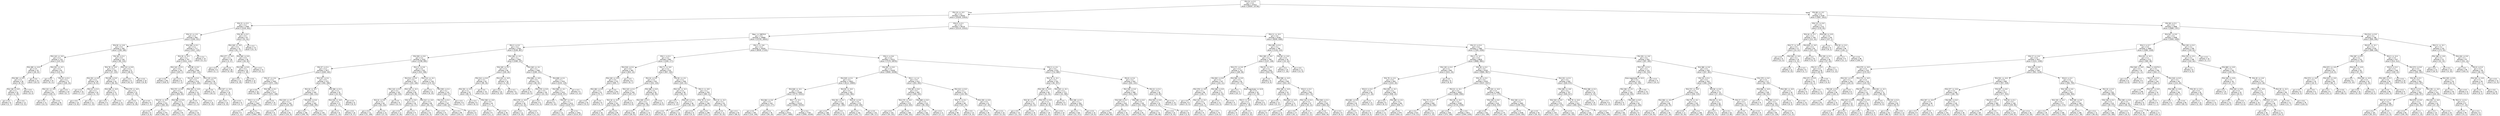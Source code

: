 digraph Tree {
node [shape=box, style="rounded", color="black", fontname="helvetica"] ;
edge [fontname="helvetica"] ;
0 [label="PCA 24 <= 0.2\ngini = 0.5\nsamples = 32312\nvalue = [26397, 24736]"] ;
1 [label="PCA 19 <= -0.3\ngini = 0.5\nsamples = 29203\nvalue = [23430, 22924]"] ;
0 -> 1 [labeldistance=2.5, labelangle=45, headlabel="True"] ;
2 [label="PCA 21 <= 0.3\ngini = 0.4\nsamples = 1069\nvalue = [1316, 402]"] ;
1 -> 2 ;
3 [label="PCA 12 <= -0.2\ngini = 0.3\nsamples = 982\nvalue = [1265, 321]"] ;
2 -> 3 ;
4 [label="PCA 92 <= -0.0\ngini = 0.5\nsamples = 265\nvalue = [238, 186]"] ;
3 -> 4 ;
5 [label="PCA 143 <= -0.0\ngini = 0.4\nsamples = 125\nvalue = [143, 53]"] ;
4 -> 5 ;
6 [label="PCA 490 <= -0.0\ngini = 0.5\nsamples = 43\nvalue = [28, 32]"] ;
5 -> 6 ;
7 [label="PCA 582 <= 0.0\ngini = 0.3\nsamples = 28\nvalue = [8, 32]"] ;
6 -> 7 ;
8 [label="PCA 136 <= 0.0\ngini = 0.1\nsamples = 20\nvalue = [2, 28]"] ;
7 -> 8 ;
9 [label="gini = 0.3\nsamples = 8\nvalue = [2, 7]"] ;
8 -> 9 ;
10 [label="gini = 0.0\nsamples = 12\nvalue = [0, 21]"] ;
8 -> 10 ;
11 [label="gini = 0.5\nsamples = 8\nvalue = [6, 4]"] ;
7 -> 11 ;
12 [label="gini = 0.0\nsamples = 15\nvalue = [20, 0]"] ;
6 -> 12 ;
13 [label="PCA 201 <= -0.1\ngini = 0.3\nsamples = 82\nvalue = [115, 21]"] ;
5 -> 13 ;
14 [label="gini = 0.5\nsamples = 10\nvalue = [6, 11]"] ;
13 -> 14 ;
15 [label="PCA 33 <= 0.1\ngini = 0.2\nsamples = 72\nvalue = [109, 10]"] ;
13 -> 15 ;
16 [label="PCA 141 <= -0.0\ngini = 0.1\nsamples = 62\nvalue = [100, 3]"] ;
15 -> 16 ;
17 [label="gini = 0.3\nsamples = 12\nvalue = [14, 3]"] ;
16 -> 17 ;
18 [label="gini = 0.0\nsamples = 50\nvalue = [86, 0]"] ;
16 -> 18 ;
19 [label="gini = 0.5\nsamples = 10\nvalue = [9, 7]"] ;
15 -> 19 ;
20 [label="PCA 36 <= 0.1\ngini = 0.5\nsamples = 140\nvalue = [95, 133]"] ;
4 -> 20 ;
21 [label="PCA 76 <= -0.0\ngini = 0.4\nsamples = 103\nvalue = [47, 125]"] ;
20 -> 21 ;
22 [label="PCA 201 <= 0.0\ngini = 0.2\nsamples = 59\nvalue = [9, 91]"] ;
21 -> 22 ;
23 [label="gini = 0.4\nsamples = 15\nvalue = [7, 17]"] ;
22 -> 23 ;
24 [label="PCA 42 <= 0.1\ngini = 0.1\nsamples = 44\nvalue = [2, 74]"] ;
22 -> 24 ;
25 [label="gini = 0.0\nsamples = 32\nvalue = [0, 61]"] ;
24 -> 25 ;
26 [label="gini = 0.2\nsamples = 12\nvalue = [2, 13]"] ;
24 -> 26 ;
27 [label="PCA 88 <= 0.0\ngini = 0.5\nsamples = 44\nvalue = [38, 34]"] ;
21 -> 27 ;
28 [label="PCA 268 <= -0.0\ngini = 0.2\nsamples = 21\nvalue = [31, 4]"] ;
27 -> 28 ;
29 [label="gini = 0.5\nsamples = 8\nvalue = [5, 4]"] ;
28 -> 29 ;
30 [label="gini = 0.0\nsamples = 13\nvalue = [26, 0]"] ;
28 -> 30 ;
31 [label="PCA 279 <= -0.0\ngini = 0.3\nsamples = 23\nvalue = [7, 30]"] ;
27 -> 31 ;
32 [label="gini = 0.0\nsamples = 15\nvalue = [0, 26]"] ;
31 -> 32 ;
33 [label="gini = 0.5\nsamples = 8\nvalue = [7, 4]"] ;
31 -> 33 ;
34 [label="PCA 114 <= 0.0\ngini = 0.2\nsamples = 37\nvalue = [48, 8]"] ;
20 -> 34 ;
35 [label="gini = 0.0\nsamples = 27\nvalue = [42, 0]"] ;
34 -> 35 ;
36 [label="gini = 0.5\nsamples = 10\nvalue = [6, 8]"] ;
34 -> 36 ;
37 [label="PCA 349 <= 0.1\ngini = 0.2\nsamples = 717\nvalue = [1027, 135]"] ;
3 -> 37 ;
38 [label="PCA 35 <= -0.1\ngini = 0.2\nsamples = 707\nvalue = [1022, 124]"] ;
37 -> 38 ;
39 [label="PCA 143 <= 0.1\ngini = 0.0\nsamples = 201\nvalue = [325, 2]"] ;
38 -> 39 ;
40 [label="gini = 0.0\nsamples = 193\nvalue = [318, 0]"] ;
39 -> 40 ;
41 [label="gini = 0.3\nsamples = 8\nvalue = [7, 2]"] ;
39 -> 41 ;
42 [label="PCA 98 <= 0.2\ngini = 0.3\nsamples = 506\nvalue = [697, 122]"] ;
38 -> 42 ;
43 [label="PCA 50 <= 0.2\ngini = 0.2\nsamples = 478\nvalue = [675, 100]"] ;
42 -> 43 ;
44 [label="PCA 372 <= 0.0\ngini = 0.2\nsamples = 454\nvalue = [653, 84]"] ;
43 -> 44 ;
45 [label="PCA 53 <= -0.2\ngini = 0.1\nsamples = 379\nvalue = [565, 50]"] ;
44 -> 45 ;
46 [label="gini = 0.4\nsamples = 9\nvalue = [3, 8]"] ;
45 -> 46 ;
47 [label="gini = 0.1\nsamples = 370\nvalue = [562, 42]"] ;
45 -> 47 ;
48 [label="PCA 388 <= 0.0\ngini = 0.4\nsamples = 75\nvalue = [88, 34]"] ;
44 -> 48 ;
49 [label="gini = 0.2\nsamples = 50\nvalue = [72, 11]"] ;
48 -> 49 ;
50 [label="gini = 0.5\nsamples = 25\nvalue = [16, 23]"] ;
48 -> 50 ;
51 [label="PCA 403 <= -0.0\ngini = 0.5\nsamples = 24\nvalue = [22, 16]"] ;
43 -> 51 ;
52 [label="gini = 0.0\nsamples = 9\nvalue = [17, 0]"] ;
51 -> 52 ;
53 [label="gini = 0.4\nsamples = 15\nvalue = [5, 16]"] ;
51 -> 53 ;
54 [label="PCA 119 <= 0.0\ngini = 0.5\nsamples = 28\nvalue = [22, 22]"] ;
42 -> 54 ;
55 [label="gini = 0.0\nsamples = 10\nvalue = [18, 0]"] ;
54 -> 55 ;
56 [label="PCA 247 <= -0.0\ngini = 0.3\nsamples = 18\nvalue = [4, 22]"] ;
54 -> 56 ;
57 [label="gini = 0.0\nsamples = 10\nvalue = [0, 15]"] ;
56 -> 57 ;
58 [label="gini = 0.5\nsamples = 8\nvalue = [4, 7]"] ;
56 -> 58 ;
59 [label="gini = 0.4\nsamples = 10\nvalue = [5, 11]"] ;
37 -> 59 ;
60 [label="PCA 28 <= 0.2\ngini = 0.5\nsamples = 87\nvalue = [51, 81]"] ;
2 -> 60 ;
61 [label="PCA 249 <= -0.0\ngini = 0.4\nsamples = 74\nvalue = [30, 77]"] ;
60 -> 61 ;
62 [label="PCA 477 <= -0.0\ngini = 0.1\nsamples = 36\nvalue = [2, 47]"] ;
61 -> 62 ;
63 [label="gini = 0.3\nsamples = 8\nvalue = [2, 7]"] ;
62 -> 63 ;
64 [label="gini = 0.0\nsamples = 28\nvalue = [0, 40]"] ;
62 -> 64 ;
65 [label="PCA 583 <= 0.0\ngini = 0.5\nsamples = 38\nvalue = [28, 30]"] ;
61 -> 65 ;
66 [label="PCA 566 <= 0.0\ngini = 0.3\nsamples = 25\nvalue = [7, 28]"] ;
65 -> 66 ;
67 [label="gini = 0.0\nsamples = 13\nvalue = [0, 19]"] ;
66 -> 67 ;
68 [label="gini = 0.5\nsamples = 12\nvalue = [7, 9]"] ;
66 -> 68 ;
69 [label="gini = 0.2\nsamples = 13\nvalue = [21, 2]"] ;
65 -> 69 ;
70 [label="gini = 0.3\nsamples = 13\nvalue = [21, 4]"] ;
60 -> 70 ;
71 [label="PCA 6 <= 0.1\ngini = 0.5\nsamples = 28134\nvalue = [22114, 22522]"] ;
1 -> 71 ;
72 [label="Mass <= 19970.8\ngini = 0.5\nsamples = 19968\nvalue = [13705, 18042]"] ;
71 -> 72 ;
73 [label="PCA 3 <= 0.2\ngini = 0.3\nsamples = 3764\nvalue = [5166, 887]"] ;
72 -> 73 ;
74 [label="PCA 555 <= 0.0\ngini = 0.3\nsamples = 2202\nvalue = [2786, 690]"] ;
73 -> 74 ;
75 [label="PCA 37 <= 0.1\ngini = 0.3\nsamples = 1877\nvalue = [2463, 492]"] ;
74 -> 75 ;
76 [label="PCA 47 <= -0.4\ngini = 0.2\nsamples = 1402\nvalue = [1971, 226]"] ;
75 -> 76 ;
77 [label="gini = 0.0\nsamples = 25\nvalue = [0, 38]"] ;
76 -> 77 ;
78 [label="PCA 396 <= 0.1\ngini = 0.2\nsamples = 1377\nvalue = [1971, 188]"] ;
76 -> 78 ;
79 [label="PCA 2 <= -1.4\ngini = 0.2\nsamples = 1367\nvalue = [1964, 176]"] ;
78 -> 79 ;
80 [label="gini = 0.2\nsamples = 9\nvalue = [1, 11]"] ;
79 -> 80 ;
81 [label="gini = 0.1\nsamples = 1358\nvalue = [1963, 165]"] ;
79 -> 81 ;
82 [label="gini = 0.5\nsamples = 10\nvalue = [7, 12]"] ;
78 -> 82 ;
83 [label="PCA 247 <= 0.1\ngini = 0.5\nsamples = 475\nvalue = [492, 266]"] ;
75 -> 83 ;
84 [label="PCA 44 <= -0.1\ngini = 0.4\nsamples = 440\nvalue = [482, 214]"] ;
83 -> 84 ;
85 [label="PCA 229 <= -0.1\ngini = 0.2\nsamples = 100\nvalue = [133, 19]"] ;
84 -> 85 ;
86 [label="gini = 0.2\nsamples = 8\nvalue = [1, 10]"] ;
85 -> 86 ;
87 [label="gini = 0.1\nsamples = 92\nvalue = [132, 9]"] ;
85 -> 87 ;
88 [label="PCA 628 <= 0.0\ngini = 0.5\nsamples = 340\nvalue = [349, 195]"] ;
84 -> 88 ;
89 [label="gini = 0.4\nsamples = 195\nvalue = [249, 76]"] ;
88 -> 89 ;
90 [label="gini = 0.5\nsamples = 145\nvalue = [100, 119]"] ;
88 -> 90 ;
91 [label="PCA 266 <= 0.1\ngini = 0.3\nsamples = 35\nvalue = [10, 52]"] ;
83 -> 91 ;
92 [label="PCA 226 <= -0.0\ngini = 0.0\nsamples = 27\nvalue = [1, 47]"] ;
91 -> 92 ;
93 [label="gini = 0.2\nsamples = 8\nvalue = [1, 10]"] ;
92 -> 93 ;
94 [label="gini = 0.0\nsamples = 19\nvalue = [0, 37]"] ;
92 -> 94 ;
95 [label="gini = 0.5\nsamples = 8\nvalue = [9, 5]"] ;
91 -> 95 ;
96 [label="PCA 11 <= 0.0\ngini = 0.5\nsamples = 325\nvalue = [323, 198]"] ;
74 -> 96 ;
97 [label="PCA 514 <= 0.0\ngini = 0.5\nsamples = 197\nvalue = [153, 166]"] ;
96 -> 97 ;
98 [label="PCA 116 <= 0.1\ngini = 0.4\nsamples = 102\nvalue = [60, 116]"] ;
97 -> 98 ;
99 [label="PCA 41 <= 0.0\ngini = 0.4\nsamples = 94\nvalue = [48, 116]"] ;
98 -> 99 ;
100 [label="gini = 0.3\nsamples = 72\nvalue = [21, 108]"] ;
99 -> 100 ;
101 [label="gini = 0.4\nsamples = 22\nvalue = [27, 8]"] ;
99 -> 101 ;
102 [label="gini = 0.0\nsamples = 8\nvalue = [12, 0]"] ;
98 -> 102 ;
103 [label="PCA 145 <= -0.1\ngini = 0.5\nsamples = 95\nvalue = [93, 50]"] ;
97 -> 103 ;
104 [label="PCA 43 <= 0.0\ngini = 0.4\nsamples = 26\nvalue = [12, 27]"] ;
103 -> 104 ;
105 [label="gini = 0.0\nsamples = 17\nvalue = [0, 26]"] ;
104 -> 105 ;
106 [label="gini = 0.1\nsamples = 9\nvalue = [12, 1]"] ;
104 -> 106 ;
107 [label="PCA 412 <= -0.0\ngini = 0.3\nsamples = 69\nvalue = [81, 23]"] ;
103 -> 107 ;
108 [label="gini = 0.0\nsamples = 32\nvalue = [51, 0]"] ;
107 -> 108 ;
109 [label="gini = 0.5\nsamples = 37\nvalue = [30, 23]"] ;
107 -> 109 ;
110 [label="PCA 114 <= -0.1\ngini = 0.3\nsamples = 128\nvalue = [170, 32]"] ;
96 -> 110 ;
111 [label="gini = 0.4\nsamples = 13\nvalue = [6, 15]"] ;
110 -> 111 ;
112 [label="PCA 555 <= 0.1\ngini = 0.2\nsamples = 115\nvalue = [164, 17]"] ;
110 -> 112 ;
113 [label="PCA 312 <= 0.1\ngini = 0.1\nsamples = 107\nvalue = [160, 10]"] ;
112 -> 113 ;
114 [label="gini = 0.1\nsamples = 99\nvalue = [153, 5]"] ;
113 -> 114 ;
115 [label="gini = 0.5\nsamples = 8\nvalue = [7, 5]"] ;
113 -> 115 ;
116 [label="gini = 0.5\nsamples = 8\nvalue = [4, 7]"] ;
112 -> 116 ;
117 [label="PCA 248 <= -0.1\ngini = 0.1\nsamples = 1562\nvalue = [2380, 197]"] ;
73 -> 117 ;
118 [label="PCA 345 <= 0.1\ngini = 0.4\nsamples = 80\nvalue = [100, 46]"] ;
117 -> 118 ;
119 [label="PCA 314 <= 0.0\ngini = 0.2\nsamples = 62\nvalue = [99, 16]"] ;
118 -> 119 ;
120 [label="PCA 201 <= -0.1\ngini = 0.1\nsamples = 52\nvalue = [85, 4]"] ;
119 -> 120 ;
121 [label="gini = 0.4\nsamples = 8\nvalue = [8, 3]"] ;
120 -> 121 ;
122 [label="PCA 336 <= -0.0\ngini = 0.0\nsamples = 44\nvalue = [77, 1]"] ;
120 -> 122 ;
123 [label="gini = 0.2\nsamples = 8\nvalue = [11, 1]"] ;
122 -> 123 ;
124 [label="gini = 0.0\nsamples = 36\nvalue = [66, 0]"] ;
122 -> 124 ;
125 [label="gini = 0.5\nsamples = 10\nvalue = [14, 12]"] ;
119 -> 125 ;
126 [label="PCA 424 <= -0.0\ngini = 0.1\nsamples = 18\nvalue = [1, 30]"] ;
118 -> 126 ;
127 [label="gini = 0.0\nsamples = 10\nvalue = [0, 20]"] ;
126 -> 127 ;
128 [label="gini = 0.2\nsamples = 8\nvalue = [1, 10]"] ;
126 -> 128 ;
129 [label="PCA 340 <= -0.1\ngini = 0.1\nsamples = 1482\nvalue = [2280, 151]"] ;
117 -> 129 ;
130 [label="PCA 666 <= -0.0\ngini = 0.5\nsamples = 51\nvalue = [48, 32]"] ;
129 -> 130 ;
131 [label="gini = 0.0\nsamples = 15\nvalue = [25, 0]"] ;
130 -> 131 ;
132 [label="PCA 378 <= 0.0\ngini = 0.5\nsamples = 36\nvalue = [23, 32]"] ;
130 -> 132 ;
133 [label="PCA 478 <= -0.0\ngini = 0.4\nsamples = 28\nvalue = [12, 32]"] ;
132 -> 133 ;
134 [label="gini = 0.0\nsamples = 11\nvalue = [0, 19]"] ;
133 -> 134 ;
135 [label="gini = 0.5\nsamples = 17\nvalue = [12, 13]"] ;
133 -> 135 ;
136 [label="gini = 0.0\nsamples = 8\nvalue = [11, 0]"] ;
132 -> 136 ;
137 [label="PCA 608 <= 0.1\ngini = 0.1\nsamples = 1431\nvalue = [2232, 119]"] ;
129 -> 137 ;
138 [label="PCA 588 <= -0.1\ngini = 0.1\nsamples = 1422\nvalue = [2229, 107]"] ;
137 -> 138 ;
139 [label="gini = 0.4\nsamples = 9\nvalue = [4, 10]"] ;
138 -> 139 ;
140 [label="PCA 297 <= -0.1\ngini = 0.1\nsamples = 1413\nvalue = [2225, 97]"] ;
138 -> 140 ;
141 [label="gini = 0.5\nsamples = 12\nvalue = [11, 10]"] ;
140 -> 141 ;
142 [label="gini = 0.1\nsamples = 1401\nvalue = [2214, 87]"] ;
140 -> 142 ;
143 [label="gini = 0.3\nsamples = 9\nvalue = [3, 12]"] ;
137 -> 143 ;
144 [label="PCA 3 <= -0.8\ngini = 0.4\nsamples = 16204\nvalue = [8539, 17155]"] ;
72 -> 144 ;
145 [label="PCA 1 <= 0.1\ngini = 0.2\nsamples = 893\nvalue = [1260, 177]"] ;
144 -> 145 ;
146 [label="PCA 516 <= 0.1\ngini = 0.0\nsamples = 383\nvalue = [603, 14]"] ;
145 -> 146 ;
147 [label="PCA 240 <= -0.0\ngini = 0.0\nsamples = 375\nvalue = [595, 7]"] ;
146 -> 147 ;
148 [label="PCA 484 <= 0.0\ngini = 0.2\nsamples = 51\nvalue = [75, 7]"] ;
147 -> 148 ;
149 [label="gini = 0.0\nsamples = 43\nvalue = [70, 0]"] ;
148 -> 149 ;
150 [label="gini = 0.5\nsamples = 8\nvalue = [5, 7]"] ;
148 -> 150 ;
151 [label="gini = 0.0\nsamples = 324\nvalue = [520, 0]"] ;
147 -> 151 ;
152 [label="gini = 0.5\nsamples = 8\nvalue = [8, 7]"] ;
146 -> 152 ;
153 [label="PCA 71 <= -0.0\ngini = 0.3\nsamples = 510\nvalue = [657, 163]"] ;
145 -> 153 ;
154 [label="PCA 34 <= 0.0\ngini = 0.4\nsamples = 202\nvalue = [232, 120]"] ;
153 -> 154 ;
155 [label="PCA 143 <= 0.1\ngini = 0.2\nsamples = 109\nvalue = [167, 27]"] ;
154 -> 155 ;
156 [label="PCA 16 <= -0.2\ngini = 0.2\nsamples = 101\nvalue = [162, 18]"] ;
155 -> 156 ;
157 [label="gini = 0.5\nsamples = 16\nvalue = [12, 15]"] ;
156 -> 157 ;
158 [label="gini = 0.0\nsamples = 85\nvalue = [150, 3]"] ;
156 -> 158 ;
159 [label="gini = 0.5\nsamples = 8\nvalue = [5, 9]"] ;
155 -> 159 ;
160 [label="PCA 486 <= 0.0\ngini = 0.5\nsamples = 93\nvalue = [65, 93]"] ;
154 -> 160 ;
161 [label="PCA 209 <= 0.1\ngini = 0.4\nsamples = 82\nvalue = [47, 93]"] ;
160 -> 161 ;
162 [label="gini = 0.4\nsamples = 68\nvalue = [28, 91]"] ;
161 -> 162 ;
163 [label="gini = 0.2\nsamples = 14\nvalue = [19, 2]"] ;
161 -> 163 ;
164 [label="gini = 0.0\nsamples = 11\nvalue = [18, 0]"] ;
160 -> 164 ;
165 [label="PCA 92 <= -0.1\ngini = 0.2\nsamples = 308\nvalue = [425, 43]"] ;
153 -> 165 ;
166 [label="PCA 142 <= -0.1\ngini = 0.4\nsamples = 58\nvalue = [65, 22]"] ;
165 -> 166 ;
167 [label="gini = 0.2\nsamples = 10\nvalue = [2, 12]"] ;
166 -> 167 ;
168 [label="PCA 120 <= 0.1\ngini = 0.2\nsamples = 48\nvalue = [63, 10]"] ;
166 -> 168 ;
169 [label="gini = 0.0\nsamples = 37\nvalue = [55, 0]"] ;
168 -> 169 ;
170 [label="gini = 0.5\nsamples = 11\nvalue = [8, 10]"] ;
168 -> 170 ;
171 [label="PCA 3 <= -0.9\ngini = 0.1\nsamples = 250\nvalue = [360, 21]"] ;
165 -> 171 ;
172 [label="PCA 78 <= -0.2\ngini = 0.0\nsamples = 196\nvalue = [284, 5]"] ;
171 -> 172 ;
173 [label="gini = 0.4\nsamples = 8\nvalue = [9, 3]"] ;
172 -> 173 ;
174 [label="gini = 0.0\nsamples = 188\nvalue = [275, 2]"] ;
172 -> 174 ;
175 [label="PCA 10 <= -0.2\ngini = 0.3\nsamples = 54\nvalue = [76, 16]"] ;
171 -> 175 ;
176 [label="gini = 0.5\nsamples = 11\nvalue = [8, 10]"] ;
175 -> 176 ;
177 [label="gini = 0.1\nsamples = 43\nvalue = [68, 6]"] ;
175 -> 177 ;
178 [label="PCA 4 <= 0.8\ngini = 0.4\nsamples = 15311\nvalue = [7279, 16978]"] ;
144 -> 178 ;
179 [label="PCA 567 <= 0.0\ngini = 0.4\nsamples = 14435\nvalue = [6565, 16298]"] ;
178 -> 179 ;
180 [label="PCA 529 <= 0.1\ngini = 0.4\nsamples = 13821\nvalue = [6112, 15805]"] ;
179 -> 180 ;
181 [label="PCA 646 <= -0.1\ngini = 0.4\nsamples = 13366\nvalue = [5770, 15421]"] ;
180 -> 181 ;
182 [label="PCA 664 <= 0.0\ngini = 0.5\nsamples = 242\nvalue = [210, 177]"] ;
181 -> 182 ;
183 [label="gini = 0.5\nsamples = 164\nvalue = [116, 148]"] ;
182 -> 183 ;
184 [label="gini = 0.4\nsamples = 78\nvalue = [94, 29]"] ;
182 -> 184 ;
185 [label="PCA 7 <= -0.1\ngini = 0.4\nsamples = 13124\nvalue = [5560, 15244]"] ;
181 -> 185 ;
186 [label="gini = 0.5\nsamples = 5374\nvalue = [3477, 4995]"] ;
185 -> 186 ;
187 [label="gini = 0.3\nsamples = 7750\nvalue = [2083, 10249]"] ;
185 -> 187 ;
188 [label="PCA 83 <= -0.0\ngini = 0.5\nsamples = 455\nvalue = [342, 384]"] ;
180 -> 188 ;
189 [label="PCA 351 <= 0.1\ngini = 0.4\nsamples = 180\nvalue = [97, 190]"] ;
188 -> 189 ;
190 [label="gini = 0.4\nsamples = 169\nvalue = [78, 190]"] ;
189 -> 190 ;
191 [label="gini = 0.0\nsamples = 11\nvalue = [19, 0]"] ;
189 -> 191 ;
192 [label="PCA 43 <= 0.0\ngini = 0.5\nsamples = 275\nvalue = [245, 194]"] ;
188 -> 192 ;
193 [label="gini = 0.4\nsamples = 144\nvalue = [155, 77]"] ;
192 -> 193 ;
194 [label="gini = 0.5\nsamples = 131\nvalue = [90, 117]"] ;
192 -> 194 ;
195 [label="PCA 1 <= 1.4\ngini = 0.5\nsamples = 614\nvalue = [453, 493]"] ;
179 -> 195 ;
196 [label="PCA 69 <= 0.0\ngini = 0.5\nsamples = 483\nvalue = [309, 434]"] ;
195 -> 196 ;
197 [label="PCA 175 <= -0.0\ngini = 0.5\nsamples = 270\nvalue = [214, 202]"] ;
196 -> 197 ;
198 [label="gini = 0.5\nsamples = 101\nvalue = [54, 101]"] ;
197 -> 198 ;
199 [label="gini = 0.5\nsamples = 169\nvalue = [160, 101]"] ;
197 -> 199 ;
200 [label="PCA 668 <= 0.0\ngini = 0.4\nsamples = 213\nvalue = [95, 232]"] ;
196 -> 200 ;
201 [label="gini = 0.4\nsamples = 202\nvalue = [78, 230]"] ;
200 -> 201 ;
202 [label="gini = 0.2\nsamples = 11\nvalue = [17, 2]"] ;
200 -> 202 ;
203 [label="PCA 414 <= 0.0\ngini = 0.4\nsamples = 131\nvalue = [144, 59]"] ;
195 -> 203 ;
204 [label="PCA 71 <= 0.1\ngini = 0.3\nsamples = 80\nvalue = [107, 25]"] ;
203 -> 204 ;
205 [label="gini = 0.2\nsamples = 66\nvalue = [98, 11]"] ;
204 -> 205 ;
206 [label="gini = 0.5\nsamples = 14\nvalue = [9, 14]"] ;
204 -> 206 ;
207 [label="PCA 255 <= 0.0\ngini = 0.5\nsamples = 51\nvalue = [37, 34]"] ;
203 -> 207 ;
208 [label="gini = 0.4\nsamples = 28\nvalue = [33, 11]"] ;
207 -> 208 ;
209 [label="gini = 0.3\nsamples = 23\nvalue = [4, 23]"] ;
207 -> 209 ;
210 [label="PCA 3 <= -0.1\ngini = 0.5\nsamples = 876\nvalue = [714, 680]"] ;
178 -> 210 ;
211 [label="PCA 76 <= -0.1\ngini = 0.3\nsamples = 332\nvalue = [82, 437]"] ;
210 -> 211 ;
212 [label="PCA 159 <= -0.0\ngini = 0.5\nsamples = 60\nvalue = [41, 53]"] ;
211 -> 212 ;
213 [label="PCA 18 <= 0.1\ngini = 0.4\nsamples = 31\nvalue = [33, 13]"] ;
212 -> 213 ;
214 [label="gini = 0.5\nsamples = 15\nvalue = [11, 13]"] ;
213 -> 214 ;
215 [label="gini = 0.0\nsamples = 16\nvalue = [22, 0]"] ;
213 -> 215 ;
216 [label="PCA 370 <= 0.0\ngini = 0.3\nsamples = 29\nvalue = [8, 40]"] ;
212 -> 216 ;
217 [label="gini = 0.1\nsamples = 19\nvalue = [1, 31]"] ;
216 -> 217 ;
218 [label="gini = 0.5\nsamples = 10\nvalue = [7, 9]"] ;
216 -> 218 ;
219 [label="PCA 343 <= -0.1\ngini = 0.2\nsamples = 272\nvalue = [41, 384]"] ;
211 -> 219 ;
220 [label="gini = 0.5\nsamples = 9\nvalue = [9, 5]"] ;
219 -> 220 ;
221 [label="PCA 196 <= 0.1\ngini = 0.1\nsamples = 263\nvalue = [32, 379]"] ;
219 -> 221 ;
222 [label="gini = 0.1\nsamples = 253\nvalue = [22, 371]"] ;
221 -> 222 ;
223 [label="gini = 0.5\nsamples = 10\nvalue = [10, 8]"] ;
221 -> 223 ;
224 [label="PCA 8 <= 0.4\ngini = 0.4\nsamples = 544\nvalue = [632, 243]"] ;
210 -> 224 ;
225 [label="PCA 158 <= 0.0\ngini = 0.4\nsamples = 498\nvalue = [613, 183]"] ;
224 -> 225 ;
226 [label="PCA 528 <= 0.1\ngini = 0.3\nsamples = 343\nvalue = [462, 83]"] ;
225 -> 226 ;
227 [label="gini = 0.2\nsamples = 324\nvalue = [450, 64]"] ;
226 -> 227 ;
228 [label="gini = 0.5\nsamples = 19\nvalue = [12, 19]"] ;
226 -> 228 ;
229 [label="PCA 266 <= 0.0\ngini = 0.5\nsamples = 155\nvalue = [151, 100]"] ;
225 -> 229 ;
230 [label="gini = 0.4\nsamples = 81\nvalue = [102, 32]"] ;
229 -> 230 ;
231 [label="gini = 0.5\nsamples = 74\nvalue = [49, 68]"] ;
229 -> 231 ;
232 [label="PCA 41 <= 0.1\ngini = 0.4\nsamples = 46\nvalue = [19, 60]"] ;
224 -> 232 ;
233 [label="PCA 553 <= 0.0\ngini = 0.1\nsamples = 32\nvalue = [2, 52]"] ;
232 -> 233 ;
234 [label="gini = 0.0\nsamples = 24\nvalue = [0, 43]"] ;
233 -> 234 ;
235 [label="gini = 0.3\nsamples = 8\nvalue = [2, 9]"] ;
233 -> 235 ;
236 [label="gini = 0.4\nsamples = 14\nvalue = [17, 8]"] ;
232 -> 236 ;
237 [label="PCA 11 <= -0.3\ngini = 0.5\nsamples = 8166\nvalue = [8409, 4480]"] ;
71 -> 237 ;
238 [label="PCA 495 <= 0.1\ngini = 0.2\nsamples = 786\nvalue = [1126, 124]"] ;
237 -> 238 ;
239 [label="PCA 199 <= -0.0\ngini = 0.2\nsamples = 760\nvalue = [1107, 108]"] ;
238 -> 239 ;
240 [label="PCA 271 <= 0.0\ngini = 0.4\nsamples = 157\nvalue = [189, 58]"] ;
239 -> 240 ;
241 [label="PCA 652 <= 0.0\ngini = 0.2\nsamples = 107\nvalue = [152, 21]"] ;
240 -> 241 ;
242 [label="PCA 378 <= -0.0\ngini = 0.1\nsamples = 86\nvalue = [136, 7]"] ;
241 -> 242 ;
243 [label="gini = 0.5\nsamples = 8\nvalue = [5, 5]"] ;
242 -> 243 ;
244 [label="PCA 142 <= -0.1\ngini = 0.0\nsamples = 78\nvalue = [131, 2]"] ;
242 -> 244 ;
245 [label="gini = 0.2\nsamples = 8\nvalue = [12, 2]"] ;
244 -> 245 ;
246 [label="gini = 0.0\nsamples = 70\nvalue = [119, 0]"] ;
244 -> 246 ;
247 [label="PCA 480 <= 0.0\ngini = 0.5\nsamples = 21\nvalue = [16, 14]"] ;
241 -> 247 ;
248 [label="gini = 0.3\nsamples = 12\nvalue = [13, 3]"] ;
247 -> 248 ;
249 [label="gini = 0.3\nsamples = 9\nvalue = [3, 11]"] ;
247 -> 249 ;
250 [label="PCA 590 <= 0.0\ngini = 0.5\nsamples = 50\nvalue = [37, 37]"] ;
240 -> 250 ;
251 [label="gini = 0.1\nsamples = 11\nvalue = [20, 1]"] ;
250 -> 251 ;
252 [label="Emb magnitude <= 12.8\ngini = 0.4\nsamples = 39\nvalue = [17, 36]"] ;
250 -> 252 ;
253 [label="PCA 3 <= -0.3\ngini = 0.3\nsamples = 31\nvalue = [7, 36]"] ;
252 -> 253 ;
254 [label="gini = 0.5\nsamples = 8\nvalue = [7, 4]"] ;
253 -> 254 ;
255 [label="gini = 0.0\nsamples = 23\nvalue = [0, 32]"] ;
253 -> 255 ;
256 [label="gini = 0.0\nsamples = 8\nvalue = [10, 0]"] ;
252 -> 256 ;
257 [label="PCA 52 <= -0.3\ngini = 0.1\nsamples = 603\nvalue = [918, 50]"] ;
239 -> 257 ;
258 [label="gini = 0.4\nsamples = 8\nvalue = [3, 6]"] ;
257 -> 258 ;
259 [label="PCA 598 <= -0.0\ngini = 0.1\nsamples = 595\nvalue = [915, 44]"] ;
257 -> 259 ;
260 [label="PCA 189 <= -0.0\ngini = 0.3\nsamples = 33\nvalue = [44, 12]"] ;
259 -> 260 ;
261 [label="gini = 0.5\nsamples = 12\nvalue = [9, 11]"] ;
260 -> 261 ;
262 [label="PCA 644 <= -0.0\ngini = 0.1\nsamples = 21\nvalue = [35, 1]"] ;
260 -> 262 ;
263 [label="gini = 0.2\nsamples = 8\nvalue = [9, 1]"] ;
262 -> 263 ;
264 [label="gini = 0.0\nsamples = 13\nvalue = [26, 0]"] ;
262 -> 264 ;
265 [label="PCA 6 <= 0.2\ngini = 0.1\nsamples = 562\nvalue = [871, 32]"] ;
259 -> 265 ;
266 [label="PCA 116 <= 0.1\ngini = 0.3\nsamples = 37\nvalue = [45, 12]"] ;
265 -> 266 ;
267 [label="gini = 0.0\nsamples = 27\nvalue = [40, 1]"] ;
266 -> 267 ;
268 [label="gini = 0.4\nsamples = 10\nvalue = [5, 11]"] ;
266 -> 268 ;
269 [label="PCA 556 <= 0.1\ngini = 0.0\nsamples = 525\nvalue = [826, 20]"] ;
265 -> 269 ;
270 [label="gini = 0.0\nsamples = 517\nvalue = [818, 16]"] ;
269 -> 270 ;
271 [label="gini = 0.4\nsamples = 8\nvalue = [8, 4]"] ;
269 -> 271 ;
272 [label="PCA 60 <= -0.0\ngini = 0.5\nsamples = 26\nvalue = [19, 16]"] ;
238 -> 272 ;
273 [label="gini = 0.4\nsamples = 15\nvalue = [7, 16]"] ;
272 -> 273 ;
274 [label="gini = 0.0\nsamples = 11\nvalue = [12, 0]"] ;
272 -> 274 ;
275 [label="PCA 12 <= 0.4\ngini = 0.5\nsamples = 7380\nvalue = [7283, 4356]"] ;
237 -> 275 ;
276 [label="PCA 3 <= -0.7\ngini = 0.5\nsamples = 6826\nvalue = [6886, 3861]"] ;
275 -> 276 ;
277 [label="PCA 130 <= 0.2\ngini = 0.1\nsamples = 663\nvalue = [1021, 34]"] ;
276 -> 277 ;
278 [label="PCA 79 <= -0.1\ngini = 0.0\nsamples = 655\nvalue = [1015, 26]"] ;
277 -> 278 ;
279 [label="PCA 8 <= 0.3\ngini = 0.3\nsamples = 56\nvalue = [77, 16]"] ;
278 -> 279 ;
280 [label="PCA 681 <= 0.0\ngini = 0.1\nsamples = 45\nvalue = [72, 5]"] ;
279 -> 280 ;
281 [label="gini = 0.0\nsamples = 37\nvalue = [66, 0]"] ;
280 -> 281 ;
282 [label="gini = 0.5\nsamples = 8\nvalue = [6, 5]"] ;
280 -> 282 ;
283 [label="gini = 0.4\nsamples = 11\nvalue = [5, 11]"] ;
279 -> 283 ;
284 [label="PCA 455 <= -0.1\ngini = 0.0\nsamples = 599\nvalue = [938, 10]"] ;
278 -> 284 ;
285 [label="gini = 0.4\nsamples = 8\nvalue = [8, 3]"] ;
284 -> 285 ;
286 [label="PCA 386 <= -0.1\ngini = 0.0\nsamples = 591\nvalue = [930, 7]"] ;
284 -> 286 ;
287 [label="gini = 0.3\nsamples = 12\nvalue = [14, 3]"] ;
286 -> 287 ;
288 [label="gini = 0.0\nsamples = 579\nvalue = [916, 4]"] ;
286 -> 288 ;
289 [label="gini = 0.5\nsamples = 8\nvalue = [6, 8]"] ;
277 -> 289 ;
290 [label="PCA 28 <= 0.2\ngini = 0.5\nsamples = 6163\nvalue = [5865, 3827]"] ;
276 -> 290 ;
291 [label="PCA 10 <= 0.2\ngini = 0.5\nsamples = 5333\nvalue = [5237, 3157]"] ;
290 -> 291 ;
292 [label="PCA 41 <= -0.1\ngini = 0.5\nsamples = 3835\nvalue = [3460, 2582]"] ;
291 -> 292 ;
293 [label="PCA 75 <= 0.2\ngini = 0.4\nsamples = 636\nvalue = [726, 236]"] ;
292 -> 293 ;
294 [label="gini = 0.4\nsamples = 614\nvalue = [719, 211]"] ;
293 -> 294 ;
295 [label="gini = 0.3\nsamples = 22\nvalue = [7, 25]"] ;
293 -> 295 ;
296 [label="PCA 38 <= -0.2\ngini = 0.5\nsamples = 3199\nvalue = [2734, 2346]"] ;
292 -> 296 ;
297 [label="gini = 0.4\nsamples = 328\nvalue = [370, 146]"] ;
296 -> 297 ;
298 [label="gini = 0.5\nsamples = 2871\nvalue = [2364, 2200]"] ;
296 -> 298 ;
299 [label="PCA 243 <= -0.0\ngini = 0.4\nsamples = 1498\nvalue = [1777, 575]"] ;
291 -> 299 ;
300 [label="PCA 249 <= 0.0\ngini = 0.5\nsamples = 416\nvalue = [418, 233]"] ;
299 -> 300 ;
301 [label="gini = 0.5\nsamples = 242\nvalue = [221, 189]"] ;
300 -> 301 ;
302 [label="gini = 0.3\nsamples = 174\nvalue = [197, 44]"] ;
300 -> 302 ;
303 [label="PCA 159 <= 0.1\ngini = 0.3\nsamples = 1082\nvalue = [1359, 342]"] ;
299 -> 303 ;
304 [label="gini = 0.3\nsamples = 1038\nvalue = [1333, 300]"] ;
303 -> 304 ;
305 [label="gini = 0.5\nsamples = 44\nvalue = [26, 42]"] ;
303 -> 305 ;
306 [label="PCA 231 <= 0.1\ngini = 0.5\nsamples = 830\nvalue = [628, 670]"] ;
290 -> 306 ;
307 [label="PCA 490 <= -0.0\ngini = 0.5\nsamples = 797\nvalue = [626, 617]"] ;
306 -> 307 ;
308 [label="PCA 319 <= 0.0\ngini = 0.5\nsamples = 275\nvalue = [157, 274]"] ;
307 -> 308 ;
309 [label="gini = 0.5\nsamples = 153\nvalue = [117, 124]"] ;
308 -> 309 ;
310 [label="gini = 0.3\nsamples = 122\nvalue = [40, 150]"] ;
308 -> 310 ;
311 [label="PCA 76 <= -0.0\ngini = 0.5\nsamples = 522\nvalue = [469, 343]"] ;
307 -> 311 ;
312 [label="gini = 0.5\nsamples = 216\nvalue = [146, 197]"] ;
311 -> 312 ;
313 [label="gini = 0.4\nsamples = 306\nvalue = [323, 146]"] ;
311 -> 313 ;
314 [label="PCA 286 <= 0.1\ngini = 0.1\nsamples = 33\nvalue = [2, 53]"] ;
306 -> 314 ;
315 [label="gini = 0.0\nsamples = 25\nvalue = [0, 41]"] ;
314 -> 315 ;
316 [label="gini = 0.2\nsamples = 8\nvalue = [2, 12]"] ;
314 -> 316 ;
317 [label="PCA 351 <= -0.0\ngini = 0.5\nsamples = 554\nvalue = [397, 495]"] ;
275 -> 317 ;
318 [label="PCA 157 <= 0.1\ngini = 0.4\nsamples = 124\nvalue = [50, 134]"] ;
317 -> 318 ;
319 [label="Emb magnitude <= 13.2\ngini = 0.4\nsamples = 115\nvalue = [40, 130]"] ;
318 -> 319 ;
320 [label="PCA 284 <= -0.1\ngini = 0.2\nsamples = 100\nvalue = [18, 130]"] ;
319 -> 320 ;
321 [label="gini = 0.5\nsamples = 8\nvalue = [5, 4]"] ;
320 -> 321 ;
322 [label="PCA 449 <= 0.0\ngini = 0.2\nsamples = 92\nvalue = [13, 126]"] ;
320 -> 322 ;
323 [label="gini = 0.1\nsamples = 83\nvalue = [7, 120]"] ;
322 -> 323 ;
324 [label="gini = 0.5\nsamples = 9\nvalue = [6, 6]"] ;
322 -> 324 ;
325 [label="gini = 0.0\nsamples = 15\nvalue = [22, 0]"] ;
319 -> 325 ;
326 [label="gini = 0.4\nsamples = 9\nvalue = [10, 4]"] ;
318 -> 326 ;
327 [label="PCA 366 <= 0.0\ngini = 0.5\nsamples = 430\nvalue = [347, 361]"] ;
317 -> 327 ;
328 [label="PCA 18 <= 0.1\ngini = 0.5\nsamples = 303\nvalue = [285, 216]"] ;
327 -> 328 ;
329 [label="PCA 372 <= -0.0\ngini = 0.4\nsamples = 224\nvalue = [258, 115]"] ;
328 -> 329 ;
330 [label="PCA 306 <= -0.0\ngini = 0.5\nsamples = 69\nvalue = [43, 70]"] ;
329 -> 330 ;
331 [label="gini = 0.4\nsamples = 40\nvalue = [16, 54]"] ;
330 -> 331 ;
332 [label="gini = 0.5\nsamples = 29\nvalue = [27, 16]"] ;
330 -> 332 ;
333 [label="PCA 78 <= -0.1\ngini = 0.3\nsamples = 155\nvalue = [215, 45]"] ;
329 -> 333 ;
334 [label="gini = 0.4\nsamples = 17\nvalue = [8, 19]"] ;
333 -> 334 ;
335 [label="gini = 0.2\nsamples = 138\nvalue = [207, 26]"] ;
333 -> 335 ;
336 [label="PCA 84 <= 0.0\ngini = 0.3\nsamples = 79\nvalue = [27, 101]"] ;
328 -> 336 ;
337 [label="PCA 65 <= -0.1\ngini = 0.2\nsamples = 62\nvalue = [9, 90]"] ;
336 -> 337 ;
338 [label="gini = 0.5\nsamples = 9\nvalue = [6, 10]"] ;
337 -> 338 ;
339 [label="gini = 0.1\nsamples = 53\nvalue = [3, 80]"] ;
337 -> 339 ;
340 [label="PCA 27 <= 0.1\ngini = 0.5\nsamples = 17\nvalue = [18, 11]"] ;
336 -> 340 ;
341 [label="gini = 0.0\nsamples = 9\nvalue = [18, 0]"] ;
340 -> 341 ;
342 [label="gini = 0.0\nsamples = 8\nvalue = [0, 11]"] ;
340 -> 342 ;
343 [label="PCA 379 <= 0.0\ngini = 0.4\nsamples = 127\nvalue = [62, 145]"] ;
327 -> 343 ;
344 [label="PCA 696 <= -0.0\ngini = 0.3\nsamples = 109\nvalue = [38, 142]"] ;
343 -> 344 ;
345 [label="gini = 0.1\nsamples = 8\nvalue = [12, 1]"] ;
344 -> 345 ;
346 [label="PCA 194 <= 0.1\ngini = 0.3\nsamples = 101\nvalue = [26, 141]"] ;
344 -> 346 ;
347 [label="gini = 0.2\nsamples = 85\nvalue = [13, 129]"] ;
346 -> 347 ;
348 [label="gini = 0.5\nsamples = 16\nvalue = [13, 12]"] ;
346 -> 348 ;
349 [label="PCA 363 <= -0.0\ngini = 0.2\nsamples = 18\nvalue = [24, 3]"] ;
343 -> 349 ;
350 [label="gini = 0.4\nsamples = 8\nvalue = [8, 3]"] ;
349 -> 350 ;
351 [label="gini = 0.0\nsamples = 10\nvalue = [16, 0]"] ;
349 -> 351 ;
352 [label="PCA 68 <= -0.2\ngini = 0.5\nsamples = 3109\nvalue = [2967, 1812]"] ;
0 -> 352 [labeldistance=2.5, labelangle=-45, headlabel="False"] ;
353 [label="PCA 111 <= 0.0\ngini = 0.2\nsamples = 213\nvalue = [278, 45]"] ;
352 -> 353 ;
354 [label="PCA 44 <= -0.1\ngini = 0.4\nsamples = 109\nvalue = [121, 42]"] ;
353 -> 354 ;
355 [label="PCA 77 <= -0.0\ngini = 0.5\nsamples = 27\nvalue = [14, 22]"] ;
354 -> 355 ;
356 [label="gini = 0.0\nsamples = 8\nvalue = [12, 0]"] ;
355 -> 356 ;
357 [label="PCA 545 <= -0.0\ngini = 0.2\nsamples = 19\nvalue = [2, 22]"] ;
355 -> 357 ;
358 [label="gini = 0.0\nsamples = 11\nvalue = [0, 15]"] ;
357 -> 358 ;
359 [label="gini = 0.3\nsamples = 8\nvalue = [2, 7]"] ;
357 -> 359 ;
360 [label="PCA 629 <= -0.0\ngini = 0.3\nsamples = 82\nvalue = [107, 20]"] ;
354 -> 360 ;
361 [label="gini = 0.0\nsamples = 43\nvalue = [70, 0]"] ;
360 -> 361 ;
362 [label="PCA 159 <= 0.1\ngini = 0.5\nsamples = 39\nvalue = [37, 20]"] ;
360 -> 362 ;
363 [label="PCA 21 <= 0.1\ngini = 0.3\nsamples = 28\nvalue = [35, 8]"] ;
362 -> 363 ;
364 [label="PCA 471 <= 0.0\ngini = 0.1\nsamples = 19\nvalue = [31, 2]"] ;
363 -> 364 ;
365 [label="gini = 0.3\nsamples = 8\nvalue = [9, 2]"] ;
364 -> 365 ;
366 [label="gini = 0.0\nsamples = 11\nvalue = [22, 0]"] ;
364 -> 366 ;
367 [label="gini = 0.5\nsamples = 9\nvalue = [4, 6]"] ;
363 -> 367 ;
368 [label="gini = 0.2\nsamples = 11\nvalue = [2, 12]"] ;
362 -> 368 ;
369 [label="PCA 539 <= -0.0\ngini = 0.0\nsamples = 104\nvalue = [157, 3]"] ;
353 -> 369 ;
370 [label="gini = 0.3\nsamples = 8\nvalue = [8, 2]"] ;
369 -> 370 ;
371 [label="PCA 53 <= -0.2\ngini = 0.0\nsamples = 96\nvalue = [149, 1]"] ;
369 -> 371 ;
372 [label="gini = 0.2\nsamples = 8\nvalue = [11, 1]"] ;
371 -> 372 ;
373 [label="gini = 0.0\nsamples = 88\nvalue = [138, 0]"] ;
371 -> 373 ;
374 [label="PCA 38 <= 0.1\ngini = 0.5\nsamples = 2896\nvalue = [2689, 1767]"] ;
352 -> 374 ;
375 [label="PCA 547 <= 0.0\ngini = 0.5\nsamples = 2098\nvalue = [1830, 1409]"] ;
374 -> 375 ;
376 [label="PCA 3 <= 0.7\ngini = 0.5\nsamples = 1889\nvalue = [1586, 1328]"] ;
375 -> 376 ;
377 [label="PCA 17 <= -0.3\ngini = 0.5\nsamples = 1617\nvalue = [1221, 1290]"] ;
376 -> 377 ;
378 [label="PCA 575 <= -0.0\ngini = 0.3\nsamples = 220\nvalue = [270, 62]"] ;
377 -> 378 ;
379 [label="PCA 312 <= 0.1\ngini = 0.1\nsamples = 104\nvalue = [145, 8]"] ;
378 -> 379 ;
380 [label="PCA 48 <= 0.1\ngini = 0.0\nsamples = 96\nvalue = [140, 3]"] ;
379 -> 380 ;
381 [label="gini = 0.0\nsamples = 81\nvalue = [122, 0]"] ;
380 -> 381 ;
382 [label="gini = 0.2\nsamples = 15\nvalue = [18, 3]"] ;
380 -> 382 ;
383 [label="gini = 0.5\nsamples = 8\nvalue = [5, 5]"] ;
379 -> 383 ;
384 [label="PCA 374 <= -0.0\ngini = 0.4\nsamples = 116\nvalue = [125, 54]"] ;
378 -> 384 ;
385 [label="PCA 552 <= -0.0\ngini = 0.5\nsamples = 42\nvalue = [27, 36]"] ;
384 -> 385 ;
386 [label="PCA 220 <= 0.0\ngini = 0.2\nsamples = 22\nvalue = [5, 31]"] ;
385 -> 386 ;
387 [label="gini = 0.0\nsamples = 14\nvalue = [0, 26]"] ;
386 -> 387 ;
388 [label="gini = 0.5\nsamples = 8\nvalue = [5, 5]"] ;
386 -> 388 ;
389 [label="PCA 644 <= 0.0\ngini = 0.3\nsamples = 20\nvalue = [22, 5]"] ;
385 -> 389 ;
390 [label="gini = 0.0\nsamples = 12\nvalue = [17, 0]"] ;
389 -> 390 ;
391 [label="gini = 0.5\nsamples = 8\nvalue = [5, 5]"] ;
389 -> 391 ;
392 [label="PCA 401 <= -0.1\ngini = 0.3\nsamples = 74\nvalue = [98, 18]"] ;
384 -> 392 ;
393 [label="gini = 0.5\nsamples = 9\nvalue = [5, 9]"] ;
392 -> 393 ;
394 [label="PCA 26 <= 0.2\ngini = 0.2\nsamples = 65\nvalue = [93, 9]"] ;
392 -> 394 ;
395 [label="gini = 0.0\nsamples = 53\nvalue = [88, 0]"] ;
394 -> 395 ;
396 [label="gini = 0.5\nsamples = 12\nvalue = [5, 9]"] ;
394 -> 396 ;
397 [label="PCA 152 <= 0.0\ngini = 0.5\nsamples = 1397\nvalue = [951, 1228]"] ;
377 -> 397 ;
398 [label="PCA 531 <= -0.0\ngini = 0.5\nsamples = 685\nvalue = [557, 528]"] ;
397 -> 398 ;
399 [label="PCA 477 <= -0.0\ngini = 0.4\nsamples = 168\nvalue = [180, 76]"] ;
398 -> 399 ;
400 [label="PCA 297 <= -0.0\ngini = 0.0\nsamples = 39\nvalue = [60, 1]"] ;
399 -> 400 ;
401 [label="gini = 0.2\nsamples = 8\nvalue = [9, 1]"] ;
400 -> 401 ;
402 [label="gini = 0.0\nsamples = 31\nvalue = [51, 0]"] ;
400 -> 402 ;
403 [label="PCA 692 <= 0.0\ngini = 0.5\nsamples = 129\nvalue = [120, 75]"] ;
399 -> 403 ;
404 [label="gini = 0.4\nsamples = 101\nvalue = [110, 44]"] ;
403 -> 404 ;
405 [label="gini = 0.4\nsamples = 28\nvalue = [10, 31]"] ;
403 -> 405 ;
406 [label="PCA 637 <= 0.0\ngini = 0.5\nsamples = 517\nvalue = [377, 452]"] ;
398 -> 406 ;
407 [label="PCA 672 <= 0.0\ngini = 0.5\nsamples = 369\nvalue = [227, 362]"] ;
406 -> 407 ;
408 [label="gini = 0.4\nsamples = 197\nvalue = [85, 231]"] ;
407 -> 408 ;
409 [label="gini = 0.5\nsamples = 172\nvalue = [142, 131]"] ;
407 -> 409 ;
410 [label="PCA 54 <= 0.1\ngini = 0.5\nsamples = 148\nvalue = [150, 90]"] ;
406 -> 410 ;
411 [label="gini = 0.4\nsamples = 119\nvalue = [140, 61]"] ;
410 -> 411 ;
412 [label="gini = 0.4\nsamples = 29\nvalue = [10, 29]"] ;
410 -> 412 ;
413 [label="PCA 8 <= 0.2\ngini = 0.5\nsamples = 712\nvalue = [394, 700]"] ;
397 -> 413 ;
414 [label="PCA 109 <= 0.0\ngini = 0.5\nsamples = 457\nvalue = [306, 394]"] ;
413 -> 414 ;
415 [label="PCA 155 <= -0.1\ngini = 0.5\nsamples = 277\nvalue = [151, 274]"] ;
414 -> 415 ;
416 [label="gini = 0.4\nsamples = 29\nvalue = [40, 12]"] ;
415 -> 416 ;
417 [label="gini = 0.4\nsamples = 248\nvalue = [111, 262]"] ;
415 -> 417 ;
418 [label="PCA 195 <= 0.0\ngini = 0.5\nsamples = 180\nvalue = [155, 120]"] ;
414 -> 418 ;
419 [label="gini = 0.4\nsamples = 108\nvalue = [117, 39]"] ;
418 -> 419 ;
420 [label="gini = 0.4\nsamples = 72\nvalue = [38, 81]"] ;
418 -> 420 ;
421 [label="PCA 16 <= 0.2\ngini = 0.3\nsamples = 255\nvalue = [88, 306]"] ;
413 -> 421 ;
422 [label="PCA 158 <= 0.1\ngini = 0.3\nsamples = 210\nvalue = [49, 273]"] ;
421 -> 422 ;
423 [label="gini = 0.2\nsamples = 199\nvalue = [33, 269]"] ;
422 -> 423 ;
424 [label="gini = 0.3\nsamples = 11\nvalue = [16, 4]"] ;
422 -> 424 ;
425 [label="PCA 395 <= 0.0\ngini = 0.5\nsamples = 45\nvalue = [39, 33]"] ;
421 -> 425 ;
426 [label="gini = 0.4\nsamples = 28\nvalue = [10, 31]"] ;
425 -> 426 ;
427 [label="gini = 0.1\nsamples = 17\nvalue = [29, 2]"] ;
425 -> 427 ;
428 [label="PCA 423 <= -0.1\ngini = 0.2\nsamples = 272\nvalue = [365, 38]"] ;
376 -> 428 ;
429 [label="PCA 548 <= -0.0\ngini = 0.5\nsamples = 16\nvalue = [11, 11]"] ;
428 -> 429 ;
430 [label="gini = 0.3\nsamples = 8\nvalue = [2, 9]"] ;
429 -> 430 ;
431 [label="gini = 0.3\nsamples = 8\nvalue = [9, 2]"] ;
429 -> 431 ;
432 [label="Mass <= 41273.1\ngini = 0.1\nsamples = 256\nvalue = [354, 27]"] ;
428 -> 432 ;
433 [label="PCA 20 <= 0.3\ngini = 0.0\nsamples = 162\nvalue = [239, 1]"] ;
432 -> 433 ;
434 [label="gini = 0.0\nsamples = 146\nvalue = [223, 0]"] ;
433 -> 434 ;
435 [label="PCA 527 <= 0.0\ngini = 0.1\nsamples = 16\nvalue = [16, 1]"] ;
433 -> 435 ;
436 [label="gini = 0.0\nsamples = 8\nvalue = [9, 0]"] ;
435 -> 436 ;
437 [label="gini = 0.2\nsamples = 8\nvalue = [7, 1]"] ;
435 -> 437 ;
438 [label="PCA 318 <= 0.0\ngini = 0.3\nsamples = 94\nvalue = [115, 26]"] ;
432 -> 438 ;
439 [label="PCA 389 <= -0.0\ngini = 0.1\nsamples = 68\nvalue = [100, 7]"] ;
438 -> 439 ;
440 [label="gini = 0.5\nsamples = 8\nvalue = [5, 7]"] ;
439 -> 440 ;
441 [label="gini = 0.0\nsamples = 60\nvalue = [95, 0]"] ;
439 -> 441 ;
442 [label="PCA 29 <= -0.1\ngini = 0.5\nsamples = 26\nvalue = [15, 19]"] ;
438 -> 442 ;
443 [label="gini = 0.2\nsamples = 13\nvalue = [2, 16]"] ;
442 -> 443 ;
444 [label="gini = 0.3\nsamples = 13\nvalue = [13, 3]"] ;
442 -> 444 ;
445 [label="PCA 105 <= 0.2\ngini = 0.4\nsamples = 209\nvalue = [244, 81]"] ;
375 -> 445 ;
446 [label="PCA 478 <= -0.1\ngini = 0.3\nsamples = 199\nvalue = [242, 64]"] ;
445 -> 446 ;
447 [label="gini = 0.3\nsamples = 8\nvalue = [2, 9]"] ;
446 -> 447 ;
448 [label="PCA 683 <= -0.0\ngini = 0.3\nsamples = 191\nvalue = [240, 55]"] ;
446 -> 448 ;
449 [label="PCA 449 <= -0.0\ngini = 0.5\nsamples = 34\nvalue = [27, 27]"] ;
448 -> 449 ;
450 [label="gini = 0.4\nsamples = 15\nvalue = [7, 21]"] ;
449 -> 450 ;
451 [label="PCA 426 <= 0.0\ngini = 0.4\nsamples = 19\nvalue = [20, 6]"] ;
449 -> 451 ;
452 [label="gini = 0.0\nsamples = 10\nvalue = [16, 0]"] ;
451 -> 452 ;
453 [label="gini = 0.5\nsamples = 9\nvalue = [4, 6]"] ;
451 -> 453 ;
454 [label="PCA 45 <= -0.0\ngini = 0.2\nsamples = 157\nvalue = [213, 28]"] ;
448 -> 454 ;
455 [label="PCA 162 <= -0.0\ngini = 0.3\nsamples = 67\nvalue = [73, 21]"] ;
454 -> 455 ;
456 [label="gini = 0.0\nsamples = 19\nvalue = [28, 0]"] ;
455 -> 456 ;
457 [label="PCA 614 <= -0.0\ngini = 0.4\nsamples = 48\nvalue = [45, 21]"] ;
455 -> 457 ;
458 [label="gini = 0.5\nsamples = 26\nvalue = [16, 19]"] ;
457 -> 458 ;
459 [label="gini = 0.1\nsamples = 22\nvalue = [29, 2]"] ;
457 -> 459 ;
460 [label="PCA 29 <= -0.2\ngini = 0.1\nsamples = 90\nvalue = [140, 7]"] ;
454 -> 460 ;
461 [label="gini = 0.5\nsamples = 12\nvalue = [11, 7]"] ;
460 -> 461 ;
462 [label="gini = 0.0\nsamples = 78\nvalue = [129, 0]"] ;
460 -> 462 ;
463 [label="gini = 0.2\nsamples = 10\nvalue = [2, 17]"] ;
445 -> 463 ;
464 [label="PCA 514 <= 0.0\ngini = 0.4\nsamples = 798\nvalue = [859, 358]"] ;
374 -> 464 ;
465 [label="PCA 67 <= -0.1\ngini = 0.4\nsamples = 678\nvalue = [686, 338]"] ;
464 -> 465 ;
466 [label="PCA 387 <= 0.0\ngini = 0.2\nsamples = 131\nvalue = [172, 26]"] ;
465 -> 466 ;
467 [label="PCA 672 <= -0.0\ngini = 0.1\nsamples = 81\nvalue = [115, 6]"] ;
466 -> 467 ;
468 [label="PCA 574 <= -0.0\ngini = 0.4\nsamples = 16\nvalue = [16, 5]"] ;
467 -> 468 ;
469 [label="gini = 0.5\nsamples = 8\nvalue = [5, 5]"] ;
468 -> 469 ;
470 [label="gini = 0.0\nsamples = 8\nvalue = [11, 0]"] ;
468 -> 470 ;
471 [label="PCA 615 <= -0.0\ngini = 0.0\nsamples = 65\nvalue = [99, 1]"] ;
467 -> 471 ;
472 [label="gini = 0.2\nsamples = 8\nvalue = [10, 1]"] ;
471 -> 472 ;
473 [label="gini = 0.0\nsamples = 57\nvalue = [89, 0]"] ;
471 -> 473 ;
474 [label="PCA 524 <= -0.0\ngini = 0.4\nsamples = 50\nvalue = [57, 20]"] ;
466 -> 474 ;
475 [label="gini = 0.4\nsamples = 8\nvalue = [5, 10]"] ;
474 -> 475 ;
476 [label="PCA 259 <= -0.0\ngini = 0.3\nsamples = 42\nvalue = [52, 10]"] ;
474 -> 476 ;
477 [label="gini = 0.5\nsamples = 15\nvalue = [9, 10]"] ;
476 -> 477 ;
478 [label="gini = 0.0\nsamples = 27\nvalue = [43, 0]"] ;
476 -> 478 ;
479 [label="PCA 3 <= -0.4\ngini = 0.5\nsamples = 547\nvalue = [514, 312]"] ;
465 -> 479 ;
480 [label="PCA 8 <= 0.3\ngini = 0.1\nsamples = 109\nvalue = [159, 10]"] ;
479 -> 480 ;
481 [label="PCA 409 <= 0.1\ngini = 0.0\nsamples = 94\nvalue = [150, 1]"] ;
480 -> 481 ;
482 [label="gini = 0.0\nsamples = 86\nvalue = [142, 0]"] ;
481 -> 482 ;
483 [label="gini = 0.2\nsamples = 8\nvalue = [8, 1]"] ;
481 -> 483 ;
484 [label="gini = 0.5\nsamples = 15\nvalue = [9, 9]"] ;
480 -> 484 ;
485 [label="PCA 573 <= 0.0\ngini = 0.5\nsamples = 438\nvalue = [355, 302]"] ;
479 -> 485 ;
486 [label="PCA 56 <= 0.1\ngini = 0.5\nsamples = 404\nvalue = [310, 297]"] ;
485 -> 486 ;
487 [label="PCA 6 <= 0.2\ngini = 0.5\nsamples = 303\nvalue = [206, 257]"] ;
486 -> 487 ;
488 [label="PCA 14 <= 0.3\ngini = 0.4\nsamples = 208\nvalue = [105, 207]"] ;
487 -> 488 ;
489 [label="gini = 0.4\nsamples = 197\nvalue = [93, 207]"] ;
488 -> 489 ;
490 [label="gini = 0.0\nsamples = 11\nvalue = [12, 0]"] ;
488 -> 490 ;
491 [label="PCA 679 <= 0.0\ngini = 0.4\nsamples = 95\nvalue = [101, 50]"] ;
487 -> 491 ;
492 [label="gini = 0.4\nsamples = 84\nvalue = [100, 35]"] ;
491 -> 492 ;
493 [label="gini = 0.1\nsamples = 11\nvalue = [1, 15]"] ;
491 -> 493 ;
494 [label="PCA 291 <= -0.0\ngini = 0.4\nsamples = 101\nvalue = [104, 40]"] ;
486 -> 494 ;
495 [label="PCA 452 <= -0.0\ngini = 0.5\nsamples = 44\nvalue = [27, 30]"] ;
494 -> 495 ;
496 [label="gini = 0.3\nsamples = 24\nvalue = [5, 24]"] ;
495 -> 496 ;
497 [label="gini = 0.3\nsamples = 20\nvalue = [22, 6]"] ;
495 -> 497 ;
498 [label="PCA 11 <= 0.1\ngini = 0.2\nsamples = 57\nvalue = [77, 10]"] ;
494 -> 498 ;
499 [label="gini = 0.1\nsamples = 49\nvalue = [74, 2]"] ;
498 -> 499 ;
500 [label="gini = 0.4\nsamples = 8\nvalue = [3, 8]"] ;
498 -> 500 ;
501 [label="PCA 330 <= 0.0\ngini = 0.2\nsamples = 34\nvalue = [45, 5]"] ;
485 -> 501 ;
502 [label="gini = 0.0\nsamples = 26\nvalue = [41, 0]"] ;
501 -> 502 ;
503 [label="gini = 0.5\nsamples = 8\nvalue = [4, 5]"] ;
501 -> 503 ;
504 [label="PCA 11 <= -0.1\ngini = 0.2\nsamples = 120\nvalue = [173, 20]"] ;
464 -> 504 ;
505 [label="PCA 188 <= -0.0\ngini = 0.4\nsamples = 23\nvalue = [22, 10]"] ;
504 -> 505 ;
506 [label="gini = 0.0\nsamples = 13\nvalue = [18, 0]"] ;
505 -> 506 ;
507 [label="gini = 0.4\nsamples = 10\nvalue = [4, 10]"] ;
505 -> 507 ;
508 [label="PCA 434 <= 0.0\ngini = 0.1\nsamples = 97\nvalue = [151, 10]"] ;
504 -> 508 ;
509 [label="gini = 0.0\nsamples = 58\nvalue = [103, 0]"] ;
508 -> 509 ;
510 [label="PCA 8 <= 0.3\ngini = 0.3\nsamples = 39\nvalue = [48, 10]"] ;
508 -> 510 ;
511 [label="PCA 342 <= -0.0\ngini = 0.1\nsamples = 26\nvalue = [37, 1]"] ;
510 -> 511 ;
512 [label="gini = 0.2\nsamples = 8\nvalue = [9, 1]"] ;
511 -> 512 ;
513 [label="gini = 0.0\nsamples = 18\nvalue = [28, 0]"] ;
511 -> 513 ;
514 [label="gini = 0.5\nsamples = 13\nvalue = [11, 9]"] ;
510 -> 514 ;
}